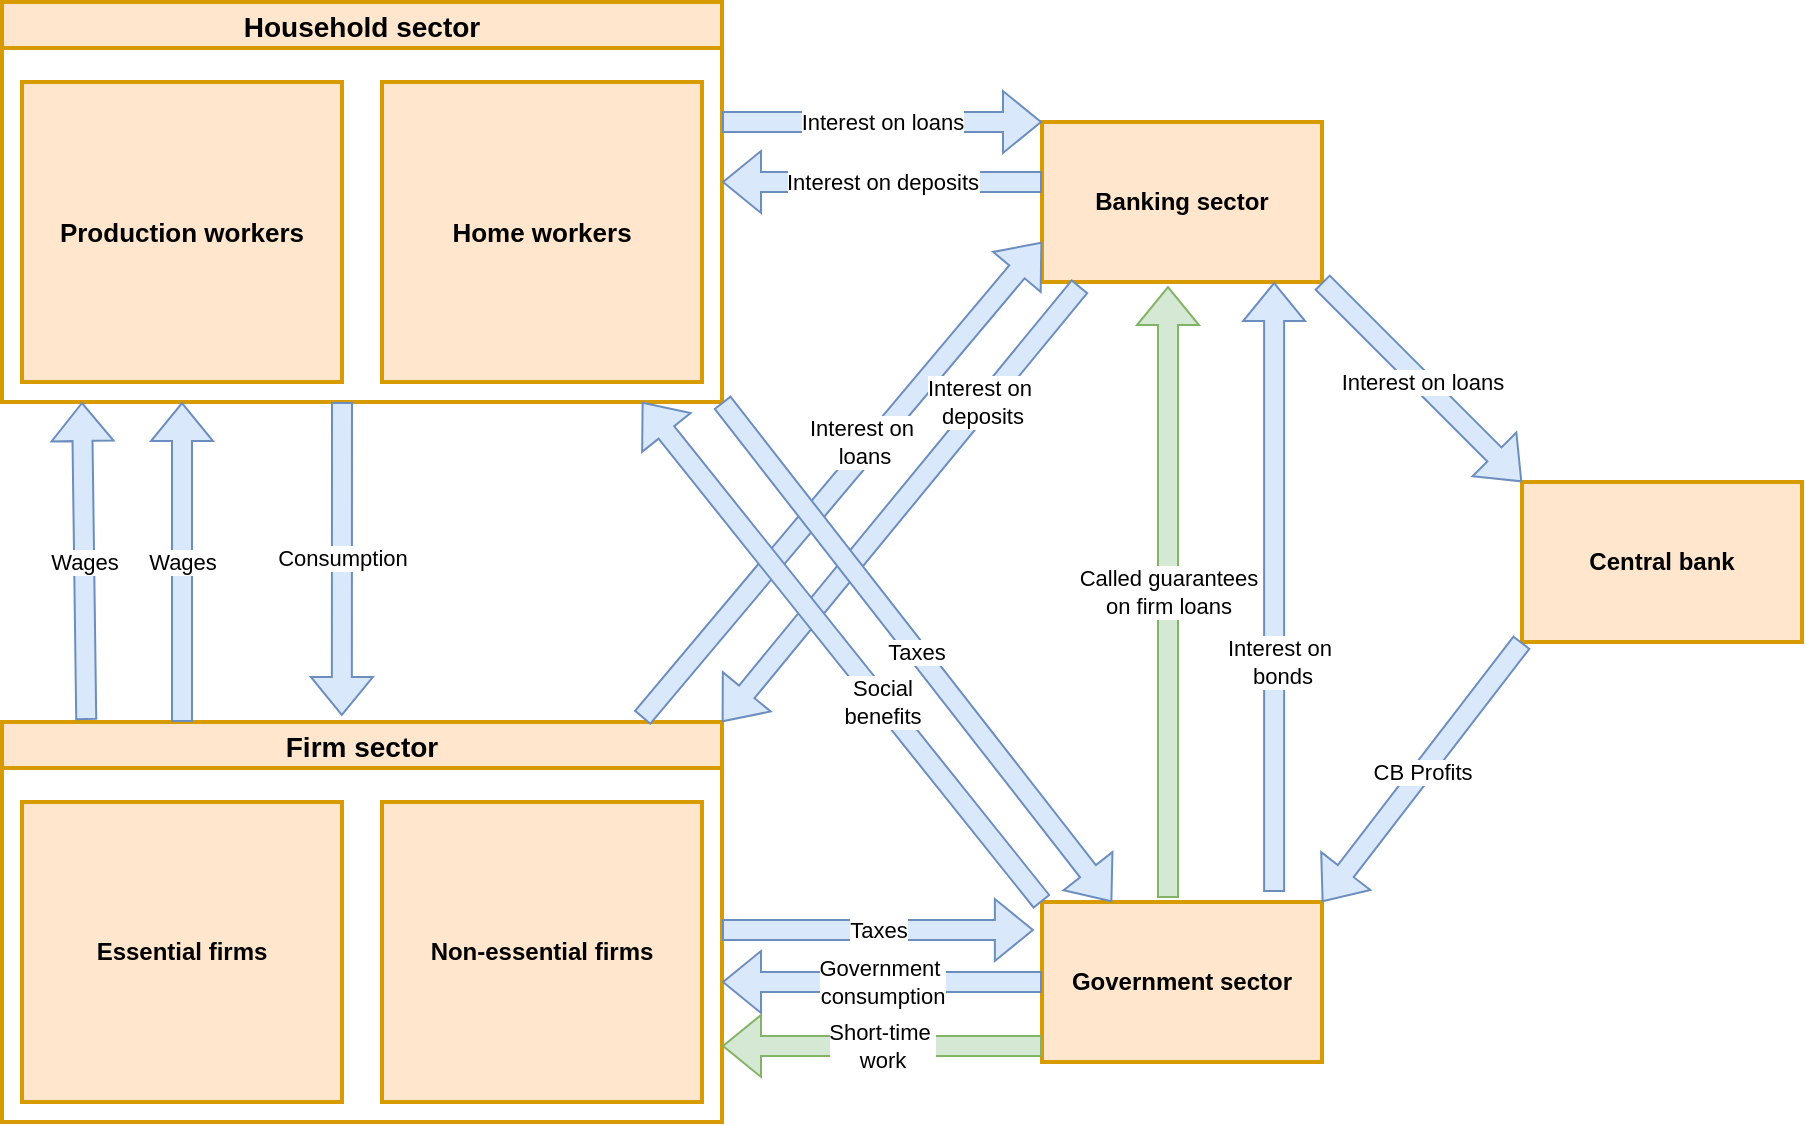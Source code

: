 <mxfile version="24.5.4" type="github">
  <diagram name="Page-1" id="LTLJHB56SYGIF1e-PyQ5">
    <mxGraphModel dx="1434" dy="795" grid="1" gridSize="10" guides="1" tooltips="1" connect="1" arrows="1" fold="1" page="1" pageScale="1" pageWidth="850" pageHeight="1100" math="0" shadow="0">
      <root>
        <mxCell id="0" />
        <mxCell id="1" parent="0" />
        <mxCell id="_o3PZ7_7_NuoDLqpeevg-22" value="Firm sector" style="swimlane;fillColor=#ffe6cc;strokeColor=#d79b00;strokeWidth=2;fontSize=14;startSize=23;verticalAlign=middle;" vertex="1" parent="1">
          <mxGeometry x="120" y="400" width="360" height="200" as="geometry">
            <mxRectangle x="480" y="200" width="110" height="30" as="alternateBounds" />
          </mxGeometry>
        </mxCell>
        <mxCell id="_o3PZ7_7_NuoDLqpeevg-23" value="&lt;b&gt;Essential firms&lt;/b&gt;" style="rounded=0;whiteSpace=wrap;html=1;fillColor=#ffe6cc;strokeColor=#d79b00;strokeWidth=2;verticalAlign=middle;" vertex="1" parent="_o3PZ7_7_NuoDLqpeevg-22">
          <mxGeometry x="10" y="40" width="160" height="150" as="geometry" />
        </mxCell>
        <mxCell id="_o3PZ7_7_NuoDLqpeevg-24" value="&lt;b&gt;Non-essential firms&lt;br&gt;&lt;/b&gt;" style="rounded=0;whiteSpace=wrap;html=1;fillColor=#ffe6cc;strokeColor=#d79b00;strokeWidth=2;verticalAlign=middle;" vertex="1" parent="_o3PZ7_7_NuoDLqpeevg-22">
          <mxGeometry x="190" y="40" width="160" height="150" as="geometry" />
        </mxCell>
        <mxCell id="_o3PZ7_7_NuoDLqpeevg-1" value="Household sector" style="swimlane;fillColor=#ffe6cc;strokeColor=#d79b00;strokeWidth=2;fontSize=14;startSize=23;verticalAlign=middle;" vertex="1" parent="1">
          <mxGeometry x="120" y="40" width="360" height="200" as="geometry">
            <mxRectangle x="480" y="200" width="110" height="30" as="alternateBounds" />
          </mxGeometry>
        </mxCell>
        <mxCell id="_o3PZ7_7_NuoDLqpeevg-2" value="&lt;b&gt;&lt;font style=&quot;font-size: 13px;&quot;&gt;Production workers&lt;/font&gt;&lt;/b&gt;" style="rounded=0;whiteSpace=wrap;html=1;fillColor=#ffe6cc;strokeColor=#d79b00;strokeWidth=2;verticalAlign=middle;" vertex="1" parent="_o3PZ7_7_NuoDLqpeevg-1">
          <mxGeometry x="10" y="40" width="160" height="150" as="geometry" />
        </mxCell>
        <mxCell id="_o3PZ7_7_NuoDLqpeevg-4" value="&lt;b&gt;&lt;font style=&quot;font-size: 13px;&quot;&gt;Home workers&lt;/font&gt;&lt;/b&gt;" style="rounded=0;whiteSpace=wrap;html=1;fillColor=#ffe6cc;strokeColor=#d79b00;strokeWidth=2;verticalAlign=middle;" vertex="1" parent="_o3PZ7_7_NuoDLqpeevg-1">
          <mxGeometry x="190" y="40" width="160" height="150" as="geometry" />
        </mxCell>
        <mxCell id="_o3PZ7_7_NuoDLqpeevg-25" value="&lt;b&gt;Banking sector&lt;/b&gt;" style="rounded=0;whiteSpace=wrap;html=1;fillColor=#ffe6cc;strokeColor=#d79b00;strokeWidth=2;" vertex="1" parent="1">
          <mxGeometry x="640" y="100" width="140" height="80" as="geometry" />
        </mxCell>
        <mxCell id="_o3PZ7_7_NuoDLqpeevg-26" value="&lt;b&gt;Government sector&lt;br&gt;&lt;/b&gt;" style="rounded=0;whiteSpace=wrap;html=1;fillColor=#ffe6cc;strokeColor=#d79b00;strokeWidth=2;" vertex="1" parent="1">
          <mxGeometry x="640" y="490" width="140" height="80" as="geometry" />
        </mxCell>
        <mxCell id="_o3PZ7_7_NuoDLqpeevg-27" value="&lt;b&gt;Central bank&lt;/b&gt;" style="rounded=0;whiteSpace=wrap;html=1;fillColor=#ffe6cc;strokeColor=#d79b00;strokeWidth=2;" vertex="1" parent="1">
          <mxGeometry x="880" y="280" width="140" height="80" as="geometry" />
        </mxCell>
        <mxCell id="_o3PZ7_7_NuoDLqpeevg-32" value="&lt;div&gt;Short-time&amp;nbsp;&lt;/div&gt;&lt;div&gt;work&lt;/div&gt;" style="shape=flexArrow;endArrow=classic;html=1;rounded=0;fillColor=#d5e8d4;strokeColor=#82b366;exitX=0;exitY=1;exitDx=0;exitDy=0;" edge="1" parent="1">
          <mxGeometry width="50" height="50" relative="1" as="geometry">
            <mxPoint x="640" y="562" as="sourcePoint" />
            <mxPoint x="480" y="562" as="targetPoint" />
          </mxGeometry>
        </mxCell>
        <mxCell id="_o3PZ7_7_NuoDLqpeevg-33" value="&lt;div&gt;Called guarantees&lt;/div&gt;&lt;div&gt;on firm loans&lt;br&gt;&lt;/div&gt;" style="shape=flexArrow;endArrow=classic;html=1;rounded=0;fillColor=#d5e8d4;strokeColor=#82b366;exitX=0.45;exitY=-0.025;exitDx=0;exitDy=0;exitPerimeter=0;entryX=0.45;entryY=1.025;entryDx=0;entryDy=0;entryPerimeter=0;" edge="1" parent="1" source="_o3PZ7_7_NuoDLqpeevg-26" target="_o3PZ7_7_NuoDLqpeevg-25">
          <mxGeometry width="50" height="50" relative="1" as="geometry">
            <mxPoint x="710" y="440" as="sourcePoint" />
            <mxPoint x="703" y="200" as="targetPoint" />
          </mxGeometry>
        </mxCell>
        <mxCell id="_o3PZ7_7_NuoDLqpeevg-34" value="&lt;div&gt;Wages&lt;/div&gt;" style="shape=flexArrow;endArrow=classic;html=1;rounded=0;fillColor=#dae8fc;strokeColor=#6c8ebf;exitX=0.117;exitY=-0.005;exitDx=0;exitDy=0;exitPerimeter=0;" edge="1" parent="1" source="_o3PZ7_7_NuoDLqpeevg-22">
          <mxGeometry width="50" height="50" relative="1" as="geometry">
            <mxPoint x="160" y="350" as="sourcePoint" />
            <mxPoint x="160" y="240" as="targetPoint" />
          </mxGeometry>
        </mxCell>
        <mxCell id="_o3PZ7_7_NuoDLqpeevg-35" value="Consumption" style="shape=flexArrow;endArrow=classic;html=1;rounded=0;fillColor=#dae8fc;strokeColor=#6c8ebf;entryX=0.472;entryY=-0.015;entryDx=0;entryDy=0;entryPerimeter=0;" edge="1" parent="1" target="_o3PZ7_7_NuoDLqpeevg-22">
          <mxGeometry width="50" height="50" relative="1" as="geometry">
            <mxPoint x="290" y="240" as="sourcePoint" />
            <mxPoint x="290" y="360" as="targetPoint" />
          </mxGeometry>
        </mxCell>
        <mxCell id="_o3PZ7_7_NuoDLqpeevg-36" value="&lt;div&gt;Wages&lt;/div&gt;" style="shape=flexArrow;endArrow=classic;html=1;rounded=0;fillColor=#dae8fc;strokeColor=#6c8ebf;entryX=0.25;entryY=1;entryDx=0;entryDy=0;exitX=0.25;exitY=0;exitDx=0;exitDy=0;" edge="1" parent="1" source="_o3PZ7_7_NuoDLqpeevg-22" target="_o3PZ7_7_NuoDLqpeevg-1">
          <mxGeometry width="50" height="50" relative="1" as="geometry">
            <mxPoint x="210" y="370" as="sourcePoint" />
            <mxPoint x="170" y="250" as="targetPoint" />
          </mxGeometry>
        </mxCell>
        <mxCell id="_o3PZ7_7_NuoDLqpeevg-37" value="Interest on loans" style="shape=flexArrow;endArrow=classic;html=1;rounded=0;strokeColor=#6c8ebf;align=center;verticalAlign=middle;fontFamily=Helvetica;fontSize=11;fontColor=default;labelBackgroundColor=default;fillColor=#dae8fc;entryX=0;entryY=0;entryDx=0;entryDy=0;" edge="1" parent="1" target="_o3PZ7_7_NuoDLqpeevg-25">
          <mxGeometry width="50" height="50" relative="1" as="geometry">
            <mxPoint x="480" y="100" as="sourcePoint" />
            <mxPoint x="610" y="350" as="targetPoint" />
          </mxGeometry>
        </mxCell>
        <mxCell id="_o3PZ7_7_NuoDLqpeevg-38" value="Interest on deposits" style="shape=flexArrow;endArrow=classic;html=1;rounded=0;strokeColor=#6c8ebf;align=center;verticalAlign=middle;fontFamily=Helvetica;fontSize=11;fontColor=default;labelBackgroundColor=default;fillColor=#dae8fc;exitX=0;exitY=0.375;exitDx=0;exitDy=0;exitPerimeter=0;" edge="1" parent="1" source="_o3PZ7_7_NuoDLqpeevg-25">
          <mxGeometry width="50" height="50" relative="1" as="geometry">
            <mxPoint x="620" y="130" as="sourcePoint" />
            <mxPoint x="480" y="130" as="targetPoint" />
          </mxGeometry>
        </mxCell>
        <mxCell id="_o3PZ7_7_NuoDLqpeevg-39" value="&lt;div&gt;Interest on&amp;nbsp;&lt;/div&gt;&lt;div&gt;loans&lt;/div&gt;" style="shape=flexArrow;endArrow=classic;html=1;rounded=0;strokeColor=#6c8ebf;align=center;verticalAlign=middle;fontFamily=Helvetica;fontSize=11;fontColor=default;labelBackgroundColor=default;fillColor=#dae8fc;exitX=0.889;exitY=-0.01;exitDx=0;exitDy=0;exitPerimeter=0;entryX=0;entryY=0.75;entryDx=0;entryDy=0;" edge="1" parent="1" source="_o3PZ7_7_NuoDLqpeevg-22" target="_o3PZ7_7_NuoDLqpeevg-25">
          <mxGeometry x="0.135" y="5" width="50" height="50" relative="1" as="geometry">
            <mxPoint x="560" y="400" as="sourcePoint" />
            <mxPoint x="610" y="170" as="targetPoint" />
            <mxPoint x="1" as="offset" />
          </mxGeometry>
        </mxCell>
        <mxCell id="_o3PZ7_7_NuoDLqpeevg-40" value="&lt;div&gt;Interest on&amp;nbsp;&lt;/div&gt;&lt;div&gt;deposits&lt;/div&gt;" style="shape=flexArrow;endArrow=classic;html=1;rounded=0;strokeColor=#6c8ebf;align=center;verticalAlign=middle;fontFamily=Helvetica;fontSize=11;fontColor=default;labelBackgroundColor=default;fillColor=#dae8fc;exitX=0.136;exitY=1.025;exitDx=0;exitDy=0;exitPerimeter=0;entryX=1;entryY=0;entryDx=0;entryDy=0;" edge="1" parent="1" source="_o3PZ7_7_NuoDLqpeevg-25" target="_o3PZ7_7_NuoDLqpeevg-22">
          <mxGeometry x="-0.462" y="-1" width="50" height="50" relative="1" as="geometry">
            <mxPoint x="560" y="400" as="sourcePoint" />
            <mxPoint x="610" y="350" as="targetPoint" />
            <mxPoint as="offset" />
          </mxGeometry>
        </mxCell>
        <mxCell id="_o3PZ7_7_NuoDLqpeevg-41" value="&lt;div&gt;Government&amp;nbsp;&lt;/div&gt;&lt;div&gt;consumption&lt;/div&gt;" style="shape=flexArrow;endArrow=classic;html=1;rounded=0;strokeColor=#6c8ebf;align=center;verticalAlign=middle;fontFamily=Helvetica;fontSize=11;fontColor=default;labelBackgroundColor=default;fillColor=#dae8fc;exitX=0;exitY=0.5;exitDx=0;exitDy=0;" edge="1" parent="1" source="_o3PZ7_7_NuoDLqpeevg-26">
          <mxGeometry width="50" height="50" relative="1" as="geometry">
            <mxPoint x="560" y="400" as="sourcePoint" />
            <mxPoint x="480" y="530" as="targetPoint" />
          </mxGeometry>
        </mxCell>
        <mxCell id="_o3PZ7_7_NuoDLqpeevg-42" value="Taxes" style="shape=flexArrow;endArrow=classic;html=1;rounded=0;strokeColor=#6c8ebf;align=center;verticalAlign=middle;fontFamily=Helvetica;fontSize=11;fontColor=default;labelBackgroundColor=default;fillColor=#dae8fc;entryX=-0.029;entryY=0.175;entryDx=0;entryDy=0;entryPerimeter=0;" edge="1" parent="1" target="_o3PZ7_7_NuoDLqpeevg-26">
          <mxGeometry width="50" height="50" relative="1" as="geometry">
            <mxPoint x="480" y="504" as="sourcePoint" />
            <mxPoint x="610" y="350" as="targetPoint" />
          </mxGeometry>
        </mxCell>
        <mxCell id="_o3PZ7_7_NuoDLqpeevg-43" value="&lt;div&gt;Social&lt;/div&gt;&lt;div&gt;benefits&lt;br&gt;&lt;/div&gt;" style="shape=flexArrow;endArrow=classic;html=1;rounded=0;strokeColor=#6c8ebf;align=center;verticalAlign=middle;fontFamily=Helvetica;fontSize=11;fontColor=default;labelBackgroundColor=default;fillColor=#dae8fc;exitX=0;exitY=0;exitDx=0;exitDy=0;" edge="1" parent="1" source="_o3PZ7_7_NuoDLqpeevg-26">
          <mxGeometry x="-0.2" width="50" height="50" relative="1" as="geometry">
            <mxPoint x="560" y="400" as="sourcePoint" />
            <mxPoint x="440" y="240" as="targetPoint" />
            <mxPoint as="offset" />
          </mxGeometry>
        </mxCell>
        <mxCell id="_o3PZ7_7_NuoDLqpeevg-44" value="Taxes" style="shape=flexArrow;endArrow=classic;html=1;rounded=0;strokeColor=#6c8ebf;align=center;verticalAlign=middle;fontFamily=Helvetica;fontSize=11;fontColor=default;labelBackgroundColor=default;fillColor=#dae8fc;entryX=0.25;entryY=0;entryDx=0;entryDy=0;exitX=1;exitY=1;exitDx=0;exitDy=0;" edge="1" parent="1" source="_o3PZ7_7_NuoDLqpeevg-1" target="_o3PZ7_7_NuoDLqpeevg-26">
          <mxGeometry width="50" height="50" relative="1" as="geometry">
            <mxPoint x="560" y="400" as="sourcePoint" />
            <mxPoint x="610" y="350" as="targetPoint" />
          </mxGeometry>
        </mxCell>
        <mxCell id="_o3PZ7_7_NuoDLqpeevg-46" value="Interest on loans" style="shape=flexArrow;endArrow=classic;html=1;rounded=0;strokeColor=#6c8ebf;align=center;verticalAlign=middle;fontFamily=Helvetica;fontSize=11;fontColor=default;labelBackgroundColor=default;fillColor=#dae8fc;entryX=0;entryY=0;entryDx=0;entryDy=0;exitX=1;exitY=1;exitDx=0;exitDy=0;" edge="1" parent="1" source="_o3PZ7_7_NuoDLqpeevg-25" target="_o3PZ7_7_NuoDLqpeevg-27">
          <mxGeometry width="50" height="50" relative="1" as="geometry">
            <mxPoint x="560" y="400" as="sourcePoint" />
            <mxPoint x="610" y="350" as="targetPoint" />
          </mxGeometry>
        </mxCell>
        <mxCell id="_o3PZ7_7_NuoDLqpeevg-47" value="CB Profits" style="shape=flexArrow;endArrow=classic;html=1;rounded=0;strokeColor=#6c8ebf;align=center;verticalAlign=middle;fontFamily=Helvetica;fontSize=11;fontColor=default;labelBackgroundColor=default;fillColor=#dae8fc;exitX=0;exitY=1;exitDx=0;exitDy=0;entryX=1;entryY=0;entryDx=0;entryDy=0;" edge="1" parent="1" source="_o3PZ7_7_NuoDLqpeevg-27" target="_o3PZ7_7_NuoDLqpeevg-26">
          <mxGeometry width="50" height="50" relative="1" as="geometry">
            <mxPoint x="560" y="400" as="sourcePoint" />
            <mxPoint x="610" y="350" as="targetPoint" />
          </mxGeometry>
        </mxCell>
        <mxCell id="_o3PZ7_7_NuoDLqpeevg-48" value="&lt;div&gt;Interest on&amp;nbsp;&lt;/div&gt;&lt;div&gt;bonds&lt;/div&gt;" style="shape=flexArrow;endArrow=classic;html=1;rounded=0;strokeColor=#6c8ebf;align=center;verticalAlign=middle;fontFamily=Helvetica;fontSize=11;fontColor=default;labelBackgroundColor=default;fillColor=#dae8fc;exitX=0.829;exitY=-0.062;exitDx=0;exitDy=0;exitPerimeter=0;entryX=0.829;entryY=1;entryDx=0;entryDy=0;entryPerimeter=0;" edge="1" parent="1" source="_o3PZ7_7_NuoDLqpeevg-26" target="_o3PZ7_7_NuoDLqpeevg-25">
          <mxGeometry x="-0.246" y="-4" width="50" height="50" relative="1" as="geometry">
            <mxPoint x="560" y="400" as="sourcePoint" />
            <mxPoint x="610" y="350" as="targetPoint" />
            <mxPoint as="offset" />
          </mxGeometry>
        </mxCell>
      </root>
    </mxGraphModel>
  </diagram>
</mxfile>
